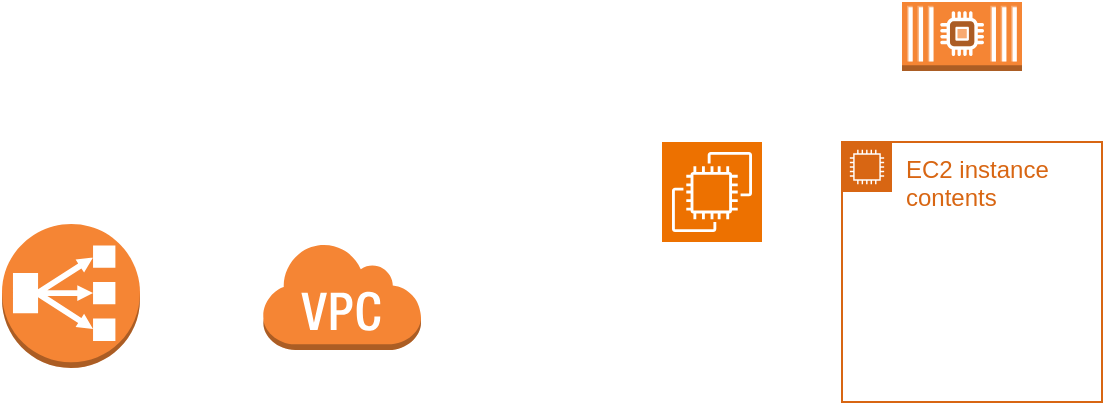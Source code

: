 <mxfile version="24.2.5" type="github">
  <diagram name="Strona-1" id="_UXoUQaS0UHk-LAeFGFy">
    <mxGraphModel dx="1418" dy="744" grid="1" gridSize="10" guides="1" tooltips="1" connect="1" arrows="1" fold="1" page="1" pageScale="1" pageWidth="827" pageHeight="1169" math="0" shadow="0">
      <root>
        <mxCell id="0" />
        <mxCell id="1" parent="0" />
        <mxCell id="qXAKYegZqOKYS6mCIy3B-1" value="" style="sketch=0;points=[[0,0,0],[0.25,0,0],[0.5,0,0],[0.75,0,0],[1,0,0],[0,1,0],[0.25,1,0],[0.5,1,0],[0.75,1,0],[1,1,0],[0,0.25,0],[0,0.5,0],[0,0.75,0],[1,0.25,0],[1,0.5,0],[1,0.75,0]];outlineConnect=0;fontColor=#232F3E;fillColor=#ED7100;strokeColor=#ffffff;dashed=0;verticalLabelPosition=bottom;verticalAlign=top;align=center;html=1;fontSize=12;fontStyle=0;aspect=fixed;shape=mxgraph.aws4.resourceIcon;resIcon=mxgraph.aws4.ec2;" vertex="1" parent="1">
          <mxGeometry x="420" y="330" width="50" height="50" as="geometry" />
        </mxCell>
        <mxCell id="qXAKYegZqOKYS6mCIy3B-2" value="" style="outlineConnect=0;dashed=0;verticalLabelPosition=bottom;verticalAlign=top;align=center;html=1;shape=mxgraph.aws3.ec2_compute_container_2;fillColor=#F58534;gradientColor=none;" vertex="1" parent="1">
          <mxGeometry x="540" y="260" width="60" height="34.5" as="geometry" />
        </mxCell>
        <mxCell id="qXAKYegZqOKYS6mCIy3B-3" value="EC2 instance contents" style="points=[[0,0],[0.25,0],[0.5,0],[0.75,0],[1,0],[1,0.25],[1,0.5],[1,0.75],[1,1],[0.75,1],[0.5,1],[0.25,1],[0,1],[0,0.75],[0,0.5],[0,0.25]];outlineConnect=0;gradientColor=none;html=1;whiteSpace=wrap;fontSize=12;fontStyle=0;container=1;pointerEvents=0;collapsible=0;recursiveResize=0;shape=mxgraph.aws4.group;grIcon=mxgraph.aws4.group_ec2_instance_contents;strokeColor=#D86613;fillColor=none;verticalAlign=top;align=left;spacingLeft=30;fontColor=#D86613;dashed=0;" vertex="1" parent="1">
          <mxGeometry x="510" y="330" width="130" height="130" as="geometry" />
        </mxCell>
        <mxCell id="qXAKYegZqOKYS6mCIy3B-4" value="" style="outlineConnect=0;dashed=0;verticalLabelPosition=bottom;verticalAlign=top;align=center;html=1;shape=mxgraph.aws3.virtual_private_cloud;fillColor=#F58534;gradientColor=none;" vertex="1" parent="1">
          <mxGeometry x="220" y="380" width="79.5" height="54" as="geometry" />
        </mxCell>
        <mxCell id="qXAKYegZqOKYS6mCIy3B-5" value="" style="outlineConnect=0;dashed=0;verticalLabelPosition=bottom;verticalAlign=top;align=center;html=1;shape=mxgraph.aws3.classic_load_balancer;fillColor=#F58534;gradientColor=none;" vertex="1" parent="1">
          <mxGeometry x="90" y="371" width="69" height="72" as="geometry" />
        </mxCell>
      </root>
    </mxGraphModel>
  </diagram>
</mxfile>

